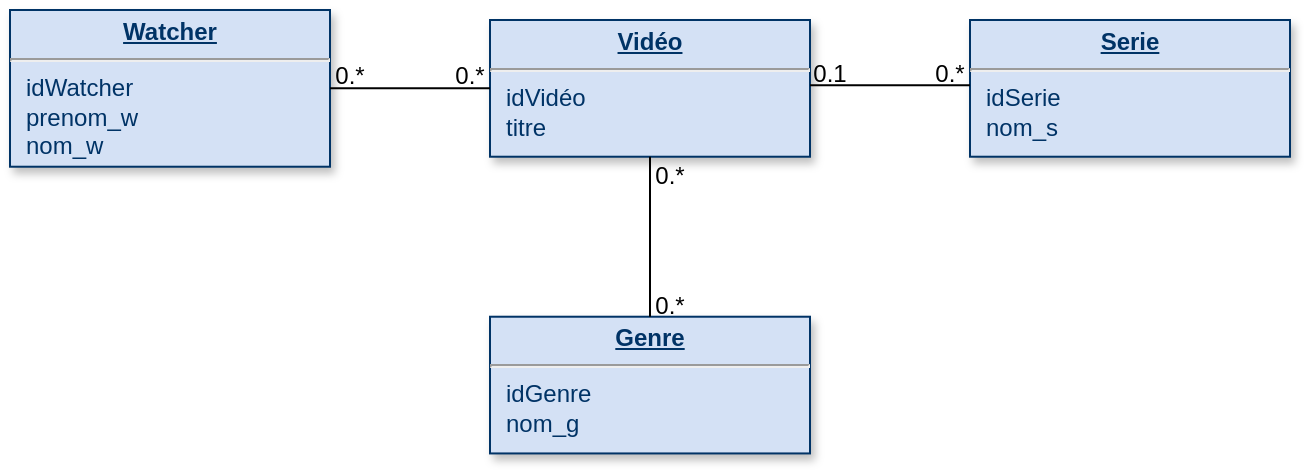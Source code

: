 <mxfile version="22.1.4" type="github">
  <diagram name="Page-1" id="efa7a0a1-bf9b-a30e-e6df-94a7791c09e9">
    <mxGraphModel dx="1062" dy="549" grid="1" gridSize="10" guides="1" tooltips="1" connect="1" arrows="1" fold="1" page="1" pageScale="1" pageWidth="826" pageHeight="1169" background="none" math="0" shadow="0">
      <root>
        <mxCell id="0" />
        <mxCell id="1" parent="0" />
        <mxCell id="25" value="&lt;p style=&quot;margin: 0px; margin-top: 4px; text-align: center; text-decoration: underline;&quot;&gt;&lt;strong&gt;Watcher&lt;/strong&gt;&lt;/p&gt;&lt;hr&gt;&lt;p style=&quot;margin: 0px; margin-left: 8px;&quot;&gt;idWatcher&lt;/p&gt;&lt;p style=&quot;margin: 0px; margin-left: 8px;&quot;&gt;prenom_w&lt;br&gt;nom_w&lt;br&gt;&lt;/p&gt;" style="verticalAlign=top;align=left;overflow=fill;fontSize=12;fontFamily=Helvetica;html=1;strokeColor=#003366;shadow=1;fillColor=#D4E1F5;fontColor=#003366" parent="1" vertex="1">
          <mxGeometry x="93" y="320" width="160" height="78.36" as="geometry" />
        </mxCell>
        <mxCell id="9ypPNHimMX1hr6WDNxtJ-116" value="&lt;p style=&quot;margin: 0px; margin-top: 4px; text-align: center; text-decoration: underline;&quot;&gt;&lt;strong&gt;Vidéo&lt;/strong&gt;&lt;/p&gt;&lt;hr&gt;&lt;p style=&quot;margin: 0px; margin-left: 8px;&quot;&gt;idVidéo&lt;/p&gt;&lt;p style=&quot;margin: 0px; margin-left: 8px;&quot;&gt;titre&lt;br&gt;&lt;/p&gt;" style="verticalAlign=top;align=left;overflow=fill;fontSize=12;fontFamily=Helvetica;html=1;strokeColor=#003366;shadow=1;fillColor=#D4E1F5;fontColor=#003366" vertex="1" parent="1">
          <mxGeometry x="333" y="325" width="160" height="68.36" as="geometry" />
        </mxCell>
        <mxCell id="9ypPNHimMX1hr6WDNxtJ-120" value="" style="endArrow=none;html=1;rounded=0;exitX=1;exitY=0.5;exitDx=0;exitDy=0;entryX=0;entryY=0.5;entryDx=0;entryDy=0;" edge="1" parent="1" source="25" target="9ypPNHimMX1hr6WDNxtJ-116">
          <mxGeometry width="50" height="50" relative="1" as="geometry">
            <mxPoint x="353" y="508.36" as="sourcePoint" />
            <mxPoint x="403" y="458.36" as="targetPoint" />
          </mxGeometry>
        </mxCell>
        <mxCell id="9ypPNHimMX1hr6WDNxtJ-121" value="0.*" style="text;html=1;strokeColor=none;fillColor=none;align=center;verticalAlign=middle;whiteSpace=wrap;rounded=0;" vertex="1" parent="1">
          <mxGeometry x="253" y="348.36" width="20" height="10" as="geometry" />
        </mxCell>
        <mxCell id="9ypPNHimMX1hr6WDNxtJ-122" value="0.*" style="text;html=1;strokeColor=none;fillColor=none;align=center;verticalAlign=middle;whiteSpace=wrap;rounded=0;" vertex="1" parent="1">
          <mxGeometry x="313" y="348.36" width="20" height="10" as="geometry" />
        </mxCell>
        <mxCell id="9ypPNHimMX1hr6WDNxtJ-123" value="&lt;p style=&quot;margin: 0px; margin-top: 4px; text-align: center; text-decoration: underline;&quot;&gt;&lt;strong&gt;Serie&lt;br&gt;&lt;/strong&gt;&lt;/p&gt;&lt;hr&gt;&lt;p style=&quot;margin: 0px; margin-left: 8px;&quot;&gt;idSerie&lt;/p&gt;&lt;p style=&quot;margin: 0px; margin-left: 8px;&quot;&gt;nom_s&lt;br&gt;&lt;/p&gt;" style="verticalAlign=top;align=left;overflow=fill;fontSize=12;fontFamily=Helvetica;html=1;strokeColor=#003366;shadow=1;fillColor=#D4E1F5;fontColor=#003366" vertex="1" parent="1">
          <mxGeometry x="573" y="325" width="160" height="68.36" as="geometry" />
        </mxCell>
        <mxCell id="9ypPNHimMX1hr6WDNxtJ-128" value="" style="endArrow=none;html=1;rounded=0;exitX=1;exitY=0.5;exitDx=0;exitDy=0;entryX=0;entryY=0.5;entryDx=0;entryDy=0;" edge="1" parent="1">
          <mxGeometry width="50" height="50" relative="1" as="geometry">
            <mxPoint x="493" y="357.62" as="sourcePoint" />
            <mxPoint x="573" y="357.62" as="targetPoint" />
          </mxGeometry>
        </mxCell>
        <mxCell id="9ypPNHimMX1hr6WDNxtJ-129" value="0.1" style="text;html=1;strokeColor=none;fillColor=none;align=center;verticalAlign=middle;whiteSpace=wrap;rounded=0;" vertex="1" parent="1">
          <mxGeometry x="493" y="346.62" width="20" height="10" as="geometry" />
        </mxCell>
        <mxCell id="9ypPNHimMX1hr6WDNxtJ-130" value="0.*" style="text;html=1;strokeColor=none;fillColor=none;align=center;verticalAlign=middle;whiteSpace=wrap;rounded=0;" vertex="1" parent="1">
          <mxGeometry x="553" y="346.62" width="20" height="10" as="geometry" />
        </mxCell>
        <mxCell id="9ypPNHimMX1hr6WDNxtJ-131" value="&lt;p style=&quot;margin: 0px; margin-top: 4px; text-align: center; text-decoration: underline;&quot;&gt;&lt;strong&gt;Genre&lt;/strong&gt;&lt;/p&gt;&lt;hr&gt;&lt;p style=&quot;margin: 0px; margin-left: 8px;&quot;&gt;idGenre&lt;/p&gt;&lt;p style=&quot;margin: 0px; margin-left: 8px;&quot;&gt;nom_g&lt;br&gt;&lt;/p&gt;" style="verticalAlign=top;align=left;overflow=fill;fontSize=12;fontFamily=Helvetica;html=1;strokeColor=#003366;shadow=1;fillColor=#D4E1F5;fontColor=#003366" vertex="1" parent="1">
          <mxGeometry x="333" y="473.36" width="160" height="68.36" as="geometry" />
        </mxCell>
        <mxCell id="9ypPNHimMX1hr6WDNxtJ-134" value="" style="endArrow=none;html=1;rounded=0;exitX=0.5;exitY=0;exitDx=0;exitDy=0;entryX=0.5;entryY=1;entryDx=0;entryDy=0;" edge="1" parent="1" source="9ypPNHimMX1hr6WDNxtJ-131" target="9ypPNHimMX1hr6WDNxtJ-116">
          <mxGeometry width="50" height="50" relative="1" as="geometry">
            <mxPoint x="263" y="369.36" as="sourcePoint" />
            <mxPoint x="343" y="369.36" as="targetPoint" />
          </mxGeometry>
        </mxCell>
        <mxCell id="9ypPNHimMX1hr6WDNxtJ-135" value="0.*" style="text;html=1;strokeColor=none;fillColor=none;align=center;verticalAlign=middle;whiteSpace=wrap;rounded=0;" vertex="1" parent="1">
          <mxGeometry x="413" y="398.36" width="20" height="10" as="geometry" />
        </mxCell>
        <mxCell id="9ypPNHimMX1hr6WDNxtJ-137" value="0.*" style="text;html=1;strokeColor=none;fillColor=none;align=center;verticalAlign=middle;whiteSpace=wrap;rounded=0;" vertex="1" parent="1">
          <mxGeometry x="413" y="463.36" width="20" height="10" as="geometry" />
        </mxCell>
      </root>
    </mxGraphModel>
  </diagram>
</mxfile>
